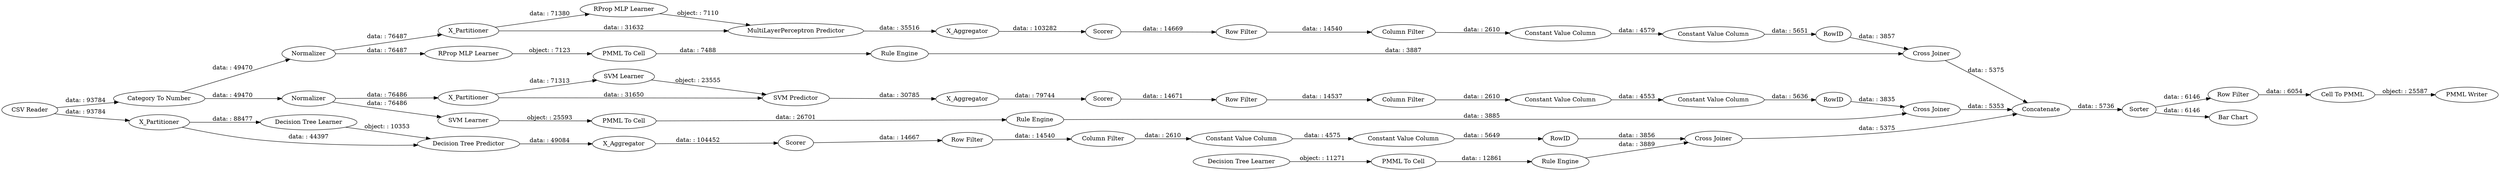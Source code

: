 digraph {
	"4440932597980323845_53" [label="Row Filter"]
	"-7635490008640026751_293" [label=RowID]
	"4440932597980323845_62" [label="CSV Reader"]
	"680588213540657970_292" [label="Constant Value Column"]
	"7780091498559487334_294" [label="Column Filter"]
	"7336325889455683548_31" [label="SVM Learner"]
	"4440932597980323845_60" [label=Concatenate]
	"7780091498559487334_292" [label="Constant Value Column"]
	"4440932597980323845_61" [label="PMML Writer"]
	"-2319780676573350176_32" [label="Decision Tree Predictor"]
	"8435280869732456495_35" [label="Rule Engine"]
	"5191144753340171704_22" [label="PMML To Cell"]
	"-2319780676573350176_31" [label="Decision Tree Learner"]
	"-2319780676573350176_7" [label=X_Aggregator]
	"-7635490008640026751_294" [label="Column Filter"]
	"680588213540657970_290" [label="Constant Value Column"]
	"680588213540657970_293" [label=RowID]
	"7780091498559487334_293" [label=RowID]
	"-7635490008640026751_290" [label="Constant Value Column"]
	"7336325889455683548_7" [label=X_Aggregator]
	"678007563758884465_40" [label=Scorer]
	"7780091498559487334_9" [label="Row Filter"]
	"680588213540657970_294" [label="Column Filter"]
	"5669357650536536874_33" [label="Decision Tree Learner"]
	"5669357650536536874_28" [label="PMML To Cell"]
	"678007563758884465_38" [label="Cross Joiner"]
	"8435280869732456495_34" [label="PMML To Cell"]
	"5191144753340171704_35" [label="RProp MLP Learner"]
	"4440932597980323845_59" [label="Bar Chart"]
	"4440932597980323845_54" [label="Cell To PMML"]
	"678007563758884465_39" [label=Normalizer]
	"678007563758884465_32" [label="MultiLayerPerceptron Predictor"]
	"7336325889455683548_2" [label=X_Partitioner]
	"5191144753340171704_34" [label="Rule Engine"]
	"678007563758884465_31" [label="RProp MLP Learner"]
	"-7635490008640026751_9" [label="Row Filter"]
	"7336325889455683548_41" [label=Scorer]
	"-2319780676573350176_2" [label=X_Partitioner]
	"7780091498559487334_290" [label="Constant Value Column"]
	"678007563758884465_2" [label=X_Partitioner]
	"7336325889455683548_40" [label=Normalizer]
	"4440932597980323845_52" [label=Sorter]
	"5669357650536536874_34" [label="Rule Engine"]
	"4440932597980323845_63" [label="Category To Number"]
	"8435280869732456495_33" [label="SVM Learner"]
	"680588213540657970_9" [label="Row Filter"]
	"7336325889455683548_32" [label="SVM Predictor"]
	"-7635490008640026751_292" [label="Constant Value Column"]
	"7336325889455683548_39" [label="Cross Joiner"]
	"-2319780676573350176_39" [label=Scorer]
	"678007563758884465_7" [label=X_Aggregator]
	"-2319780676573350176_38" [label="Cross Joiner"]
	"4440932597980323845_63" -> "678007563758884465_39" [label="data: : 49470"]
	"5191144753340171704_34" -> "678007563758884465_38" [label="data: : 3887"]
	"-7635490008640026751_292" -> "-7635490008640026751_293" [label="data: : 5636"]
	"-7635490008640026751_290" -> "-7635490008640026751_292" [label="data: : 4553"]
	"-2319780676573350176_2" -> "-2319780676573350176_31" [label="data: : 88477"]
	"4440932597980323845_52" -> "4440932597980323845_53" [label="data: : 6146"]
	"5191144753340171704_35" -> "5191144753340171704_22" [label="object: : 7123"]
	"678007563758884465_39" -> "5191144753340171704_35" [label="data: : 76487"]
	"5669357650536536874_28" -> "5669357650536536874_34" [label="data: : 12861"]
	"7780091498559487334_292" -> "7780091498559487334_293" [label="data: : 5651"]
	"7336325889455683548_2" -> "7336325889455683548_31" [label="data: : 71313"]
	"4440932597980323845_62" -> "-2319780676573350176_2" [label="data: : 93784"]
	"4440932597980323845_54" -> "4440932597980323845_61" [label="object: : 25587"]
	"7336325889455683548_32" -> "7336325889455683548_7" [label="data: : 30785"]
	"7780091498559487334_294" -> "7780091498559487334_290" [label="data: : 2610"]
	"-2319780676573350176_31" -> "-2319780676573350176_32" [label="object: : 10353"]
	"8435280869732456495_34" -> "8435280869732456495_35" [label="data: : 26701"]
	"7780091498559487334_9" -> "7780091498559487334_294" [label="data: : 14540"]
	"678007563758884465_32" -> "678007563758884465_7" [label="data: : 35516"]
	"8435280869732456495_33" -> "8435280869732456495_34" [label="object: : 25593"]
	"5669357650536536874_34" -> "-2319780676573350176_38" [label="data: : 3889"]
	"678007563758884465_31" -> "678007563758884465_32" [label="object: : 7110"]
	"7780091498559487334_290" -> "7780091498559487334_292" [label="data: : 4579"]
	"-2319780676573350176_39" -> "680588213540657970_9" [label="data: : 14667"]
	"680588213540657970_290" -> "680588213540657970_292" [label="data: : 4575"]
	"7336325889455683548_31" -> "7336325889455683548_32" [label="object: : 23555"]
	"-7635490008640026751_294" -> "-7635490008640026751_290" [label="data: : 2610"]
	"680588213540657970_292" -> "680588213540657970_293" [label="data: : 5649"]
	"-2319780676573350176_7" -> "-2319780676573350176_39" [label="data: : 104452"]
	"-2319780676573350176_32" -> "-2319780676573350176_7" [label="data: : 49084"]
	"678007563758884465_7" -> "678007563758884465_40" [label="data: : 103282"]
	"7336325889455683548_7" -> "7336325889455683548_41" [label="data: : 79744"]
	"8435280869732456495_35" -> "7336325889455683548_39" [label="data: : 3885"]
	"7780091498559487334_293" -> "678007563758884465_38" [label="data: : 3857"]
	"-7635490008640026751_9" -> "-7635490008640026751_294" [label="data: : 14537"]
	"4440932597980323845_52" -> "4440932597980323845_59" [label="data: : 6146"]
	"678007563758884465_38" -> "4440932597980323845_60" [label="data: : 5375"]
	"680588213540657970_293" -> "-2319780676573350176_38" [label="data: : 3856"]
	"7336325889455683548_40" -> "8435280869732456495_33" [label="data: : 76486"]
	"680588213540657970_294" -> "680588213540657970_290" [label="data: : 2610"]
	"4440932597980323845_60" -> "4440932597980323845_52" [label="data: : 5736"]
	"678007563758884465_2" -> "678007563758884465_32" [label="data: : 31632"]
	"678007563758884465_40" -> "7780091498559487334_9" [label="data: : 14669"]
	"7336325889455683548_41" -> "-7635490008640026751_9" [label="data: : 14671"]
	"5191144753340171704_22" -> "5191144753340171704_34" [label="data: : 7488"]
	"-2319780676573350176_2" -> "-2319780676573350176_32" [label="data: : 44397"]
	"680588213540657970_9" -> "680588213540657970_294" [label="data: : 14540"]
	"4440932597980323845_63" -> "7336325889455683548_40" [label="data: : 49470"]
	"4440932597980323845_62" -> "4440932597980323845_63" [label="data: : 93784"]
	"-7635490008640026751_293" -> "7336325889455683548_39" [label="data: : 3835"]
	"4440932597980323845_53" -> "4440932597980323845_54" [label="data: : 6054"]
	"5669357650536536874_33" -> "5669357650536536874_28" [label="object: : 11271"]
	"678007563758884465_39" -> "678007563758884465_2" [label="data: : 76487"]
	"7336325889455683548_2" -> "7336325889455683548_32" [label="data: : 31650"]
	"7336325889455683548_40" -> "7336325889455683548_2" [label="data: : 76486"]
	"-2319780676573350176_38" -> "4440932597980323845_60" [label="data: : 5375"]
	"7336325889455683548_39" -> "4440932597980323845_60" [label="data: : 5353"]
	"678007563758884465_2" -> "678007563758884465_31" [label="data: : 71380"]
	rankdir=LR
}
